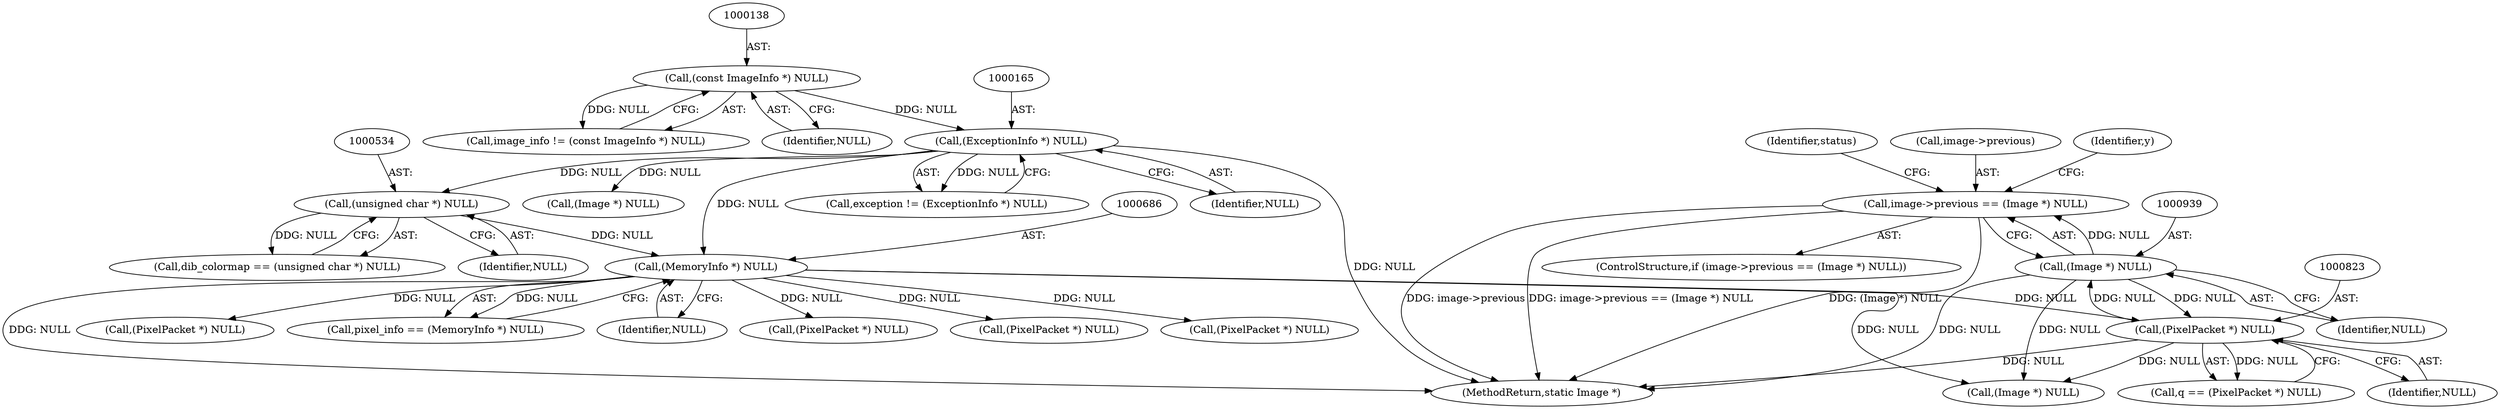 digraph "0_ImageMagick_f6e9d0d9955e85bdd7540b251cd50d598dacc5e6_10@pointer" {
"1000934" [label="(Call,image->previous == (Image *) NULL)"];
"1000938" [label="(Call,(Image *) NULL)"];
"1000822" [label="(Call,(PixelPacket *) NULL)"];
"1000685" [label="(Call,(MemoryInfo *) NULL)"];
"1000164" [label="(Call,(ExceptionInfo *) NULL)"];
"1000137" [label="(Call,(const ImageInfo *) NULL)"];
"1000533" [label="(Call,(unsigned char *) NULL)"];
"1000137" [label="(Call,(const ImageInfo *) NULL)"];
"1000166" [label="(Identifier,NULL)"];
"1000531" [label="(Call,dib_colormap == (unsigned char *) NULL)"];
"1001526" [label="(Call,(PixelPacket *) NULL)"];
"1000933" [label="(ControlStructure,if (image->previous == (Image *) NULL))"];
"1001670" [label="(MethodReturn,static Image *)"];
"1000683" [label="(Call,pixel_info == (MemoryInfo *) NULL)"];
"1000943" [label="(Identifier,status)"];
"1000535" [label="(Identifier,NULL)"];
"1000533" [label="(Call,(unsigned char *) NULL)"];
"1000164" [label="(Call,(ExceptionInfo *) NULL)"];
"1000935" [label="(Call,image->previous)"];
"1000687" [label="(Identifier,NULL)"];
"1001198" [label="(Call,(PixelPacket *) NULL)"];
"1000934" [label="(Call,image->previous == (Image *) NULL)"];
"1000938" [label="(Call,(Image *) NULL)"];
"1000822" [label="(Call,(PixelPacket *) NULL)"];
"1000824" [label="(Identifier,NULL)"];
"1000194" [label="(Call,(Image *) NULL)"];
"1000940" [label="(Identifier,NULL)"];
"1000820" [label="(Call,q == (PixelPacket *) NULL)"];
"1001012" [label="(Call,(PixelPacket *) NULL)"];
"1000793" [label="(Identifier,y)"];
"1000135" [label="(Call,image_info != (const ImageInfo *) NULL)"];
"1000139" [label="(Identifier,NULL)"];
"1000162" [label="(Call,exception != (ExceptionInfo *) NULL)"];
"1001340" [label="(Call,(PixelPacket *) NULL)"];
"1001649" [label="(Call,(Image *) NULL)"];
"1000685" [label="(Call,(MemoryInfo *) NULL)"];
"1000934" -> "1000933"  [label="AST: "];
"1000934" -> "1000938"  [label="CFG: "];
"1000935" -> "1000934"  [label="AST: "];
"1000938" -> "1000934"  [label="AST: "];
"1000943" -> "1000934"  [label="CFG: "];
"1000793" -> "1000934"  [label="CFG: "];
"1000934" -> "1001670"  [label="DDG: image->previous"];
"1000934" -> "1001670"  [label="DDG: image->previous == (Image *) NULL"];
"1000934" -> "1001670"  [label="DDG: (Image *) NULL"];
"1000938" -> "1000934"  [label="DDG: NULL"];
"1000938" -> "1000940"  [label="CFG: "];
"1000939" -> "1000938"  [label="AST: "];
"1000940" -> "1000938"  [label="AST: "];
"1000938" -> "1001670"  [label="DDG: NULL"];
"1000938" -> "1000822"  [label="DDG: NULL"];
"1000822" -> "1000938"  [label="DDG: NULL"];
"1000938" -> "1001649"  [label="DDG: NULL"];
"1000822" -> "1000820"  [label="AST: "];
"1000822" -> "1000824"  [label="CFG: "];
"1000823" -> "1000822"  [label="AST: "];
"1000824" -> "1000822"  [label="AST: "];
"1000820" -> "1000822"  [label="CFG: "];
"1000822" -> "1001670"  [label="DDG: NULL"];
"1000822" -> "1000820"  [label="DDG: NULL"];
"1000685" -> "1000822"  [label="DDG: NULL"];
"1000822" -> "1001649"  [label="DDG: NULL"];
"1000685" -> "1000683"  [label="AST: "];
"1000685" -> "1000687"  [label="CFG: "];
"1000686" -> "1000685"  [label="AST: "];
"1000687" -> "1000685"  [label="AST: "];
"1000683" -> "1000685"  [label="CFG: "];
"1000685" -> "1001670"  [label="DDG: NULL"];
"1000685" -> "1000683"  [label="DDG: NULL"];
"1000164" -> "1000685"  [label="DDG: NULL"];
"1000533" -> "1000685"  [label="DDG: NULL"];
"1000685" -> "1001012"  [label="DDG: NULL"];
"1000685" -> "1001198"  [label="DDG: NULL"];
"1000685" -> "1001340"  [label="DDG: NULL"];
"1000685" -> "1001526"  [label="DDG: NULL"];
"1000685" -> "1001649"  [label="DDG: NULL"];
"1000164" -> "1000162"  [label="AST: "];
"1000164" -> "1000166"  [label="CFG: "];
"1000165" -> "1000164"  [label="AST: "];
"1000166" -> "1000164"  [label="AST: "];
"1000162" -> "1000164"  [label="CFG: "];
"1000164" -> "1001670"  [label="DDG: NULL"];
"1000164" -> "1000162"  [label="DDG: NULL"];
"1000137" -> "1000164"  [label="DDG: NULL"];
"1000164" -> "1000194"  [label="DDG: NULL"];
"1000164" -> "1000533"  [label="DDG: NULL"];
"1000137" -> "1000135"  [label="AST: "];
"1000137" -> "1000139"  [label="CFG: "];
"1000138" -> "1000137"  [label="AST: "];
"1000139" -> "1000137"  [label="AST: "];
"1000135" -> "1000137"  [label="CFG: "];
"1000137" -> "1000135"  [label="DDG: NULL"];
"1000533" -> "1000531"  [label="AST: "];
"1000533" -> "1000535"  [label="CFG: "];
"1000534" -> "1000533"  [label="AST: "];
"1000535" -> "1000533"  [label="AST: "];
"1000531" -> "1000533"  [label="CFG: "];
"1000533" -> "1000531"  [label="DDG: NULL"];
}
